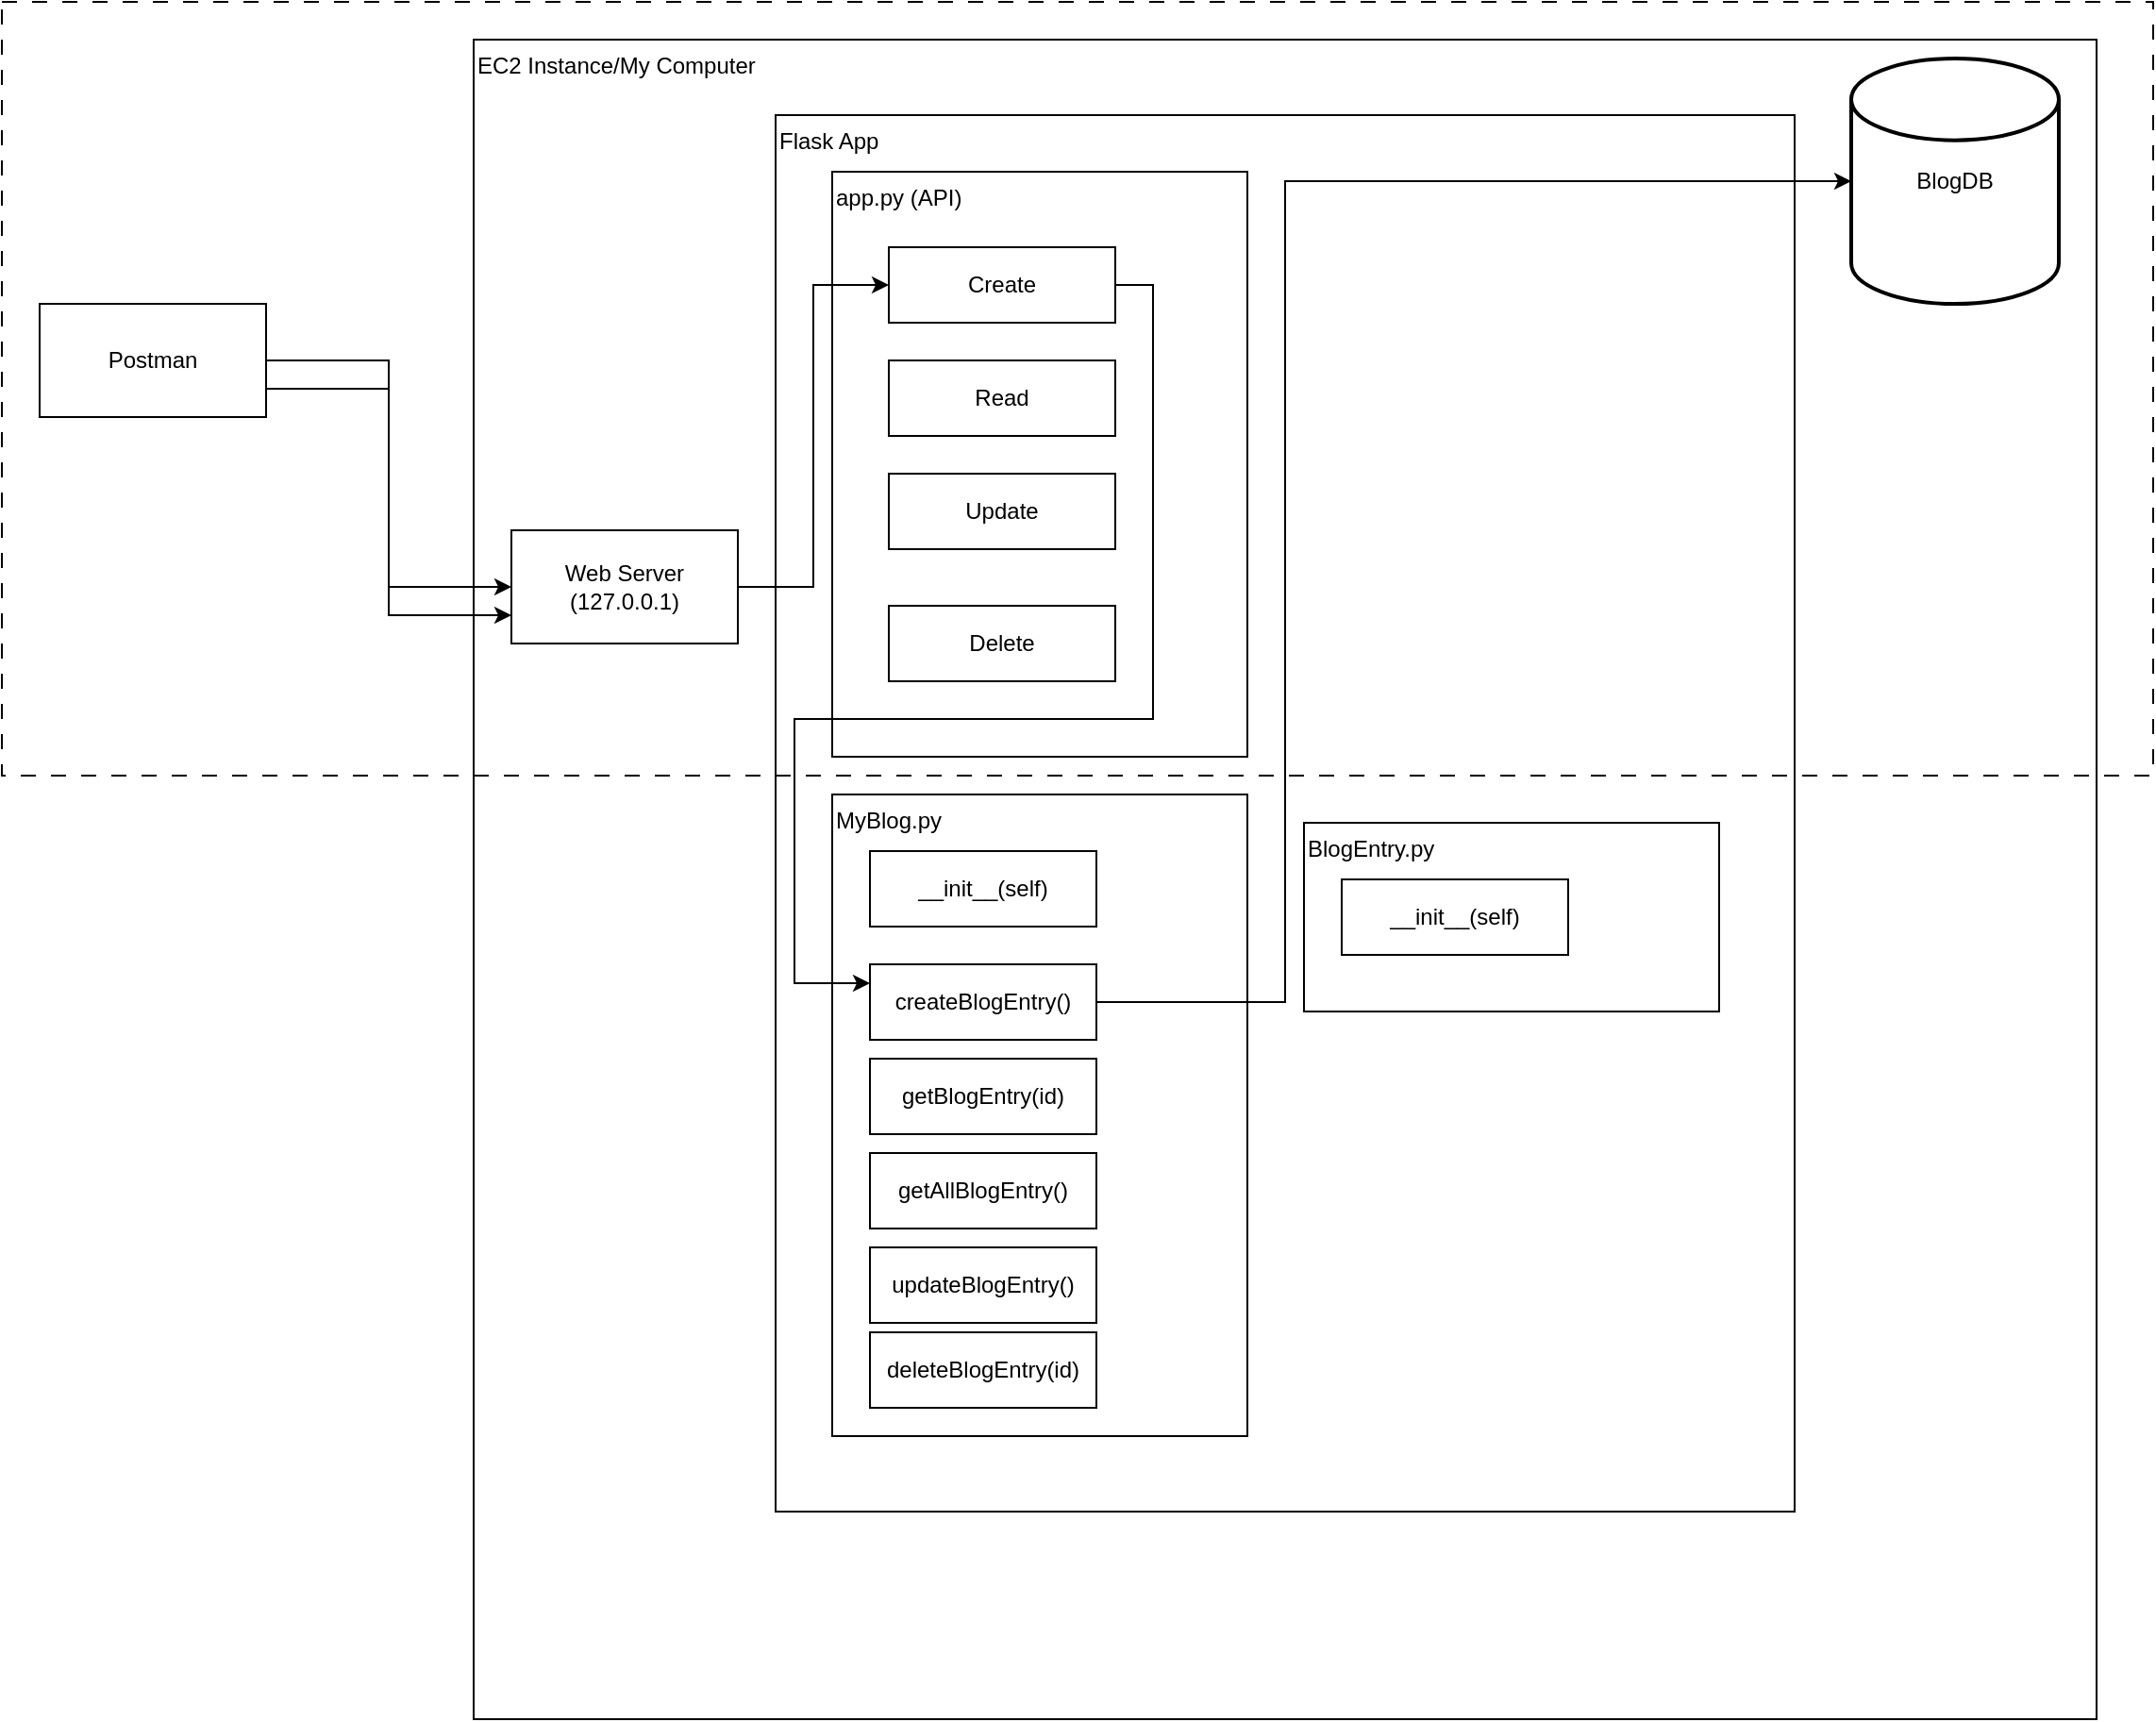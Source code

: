 <mxfile version="24.6.5" type="device">
  <diagram name="Page-1" id="QieYfTKj5buRzEFEbQVU">
    <mxGraphModel dx="2213" dy="1983" grid="1" gridSize="10" guides="1" tooltips="1" connect="1" arrows="1" fold="1" page="1" pageScale="1" pageWidth="850" pageHeight="1100" math="0" shadow="0">
      <root>
        <mxCell id="0" />
        <mxCell id="1" parent="0" />
        <mxCell id="ZfjMFgGLk0BVh37HIpzJ-7" value="EC2 Instance/My Computer" style="rounded=0;whiteSpace=wrap;html=1;verticalAlign=top;align=left;" vertex="1" parent="1">
          <mxGeometry x="-70" width="860" height="890" as="geometry" />
        </mxCell>
        <mxCell id="ZfjMFgGLk0BVh37HIpzJ-1" value="Flask App" style="rounded=0;whiteSpace=wrap;html=1;align=left;verticalAlign=top;" vertex="1" parent="1">
          <mxGeometry x="90" y="40" width="540" height="740" as="geometry" />
        </mxCell>
        <mxCell id="ZfjMFgGLk0BVh37HIpzJ-2" value="BlogDB" style="strokeWidth=2;html=1;shape=mxgraph.flowchart.database;whiteSpace=wrap;" vertex="1" parent="1">
          <mxGeometry x="660" y="10" width="110" height="130" as="geometry" />
        </mxCell>
        <mxCell id="ZfjMFgGLk0BVh37HIpzJ-6" value="Postman" style="rounded=0;whiteSpace=wrap;html=1;" vertex="1" parent="1">
          <mxGeometry x="-300" y="140" width="120" height="60" as="geometry" />
        </mxCell>
        <mxCell id="ZfjMFgGLk0BVh37HIpzJ-14" value="" style="group" vertex="1" connectable="0" parent="1">
          <mxGeometry x="120" y="70" width="220" height="310" as="geometry" />
        </mxCell>
        <mxCell id="ZfjMFgGLk0BVh37HIpzJ-3" value="app.py (API)" style="rounded=0;whiteSpace=wrap;html=1;verticalAlign=top;align=left;" vertex="1" parent="ZfjMFgGLk0BVh37HIpzJ-14">
          <mxGeometry width="220" height="310" as="geometry" />
        </mxCell>
        <mxCell id="ZfjMFgGLk0BVh37HIpzJ-9" value="Create" style="rounded=0;whiteSpace=wrap;html=1;" vertex="1" parent="ZfjMFgGLk0BVh37HIpzJ-14">
          <mxGeometry x="30" y="40" width="120" height="40" as="geometry" />
        </mxCell>
        <mxCell id="ZfjMFgGLk0BVh37HIpzJ-10" value="Read" style="rounded=0;whiteSpace=wrap;html=1;" vertex="1" parent="ZfjMFgGLk0BVh37HIpzJ-14">
          <mxGeometry x="30" y="100" width="120" height="40" as="geometry" />
        </mxCell>
        <mxCell id="ZfjMFgGLk0BVh37HIpzJ-11" value="Update" style="rounded=0;whiteSpace=wrap;html=1;" vertex="1" parent="ZfjMFgGLk0BVh37HIpzJ-14">
          <mxGeometry x="30" y="160" width="120" height="40" as="geometry" />
        </mxCell>
        <mxCell id="ZfjMFgGLk0BVh37HIpzJ-12" value="Delete" style="rounded=0;whiteSpace=wrap;html=1;" vertex="1" parent="ZfjMFgGLk0BVh37HIpzJ-14">
          <mxGeometry x="30" y="230" width="120" height="40" as="geometry" />
        </mxCell>
        <mxCell id="ZfjMFgGLk0BVh37HIpzJ-15" value="" style="group" vertex="1" connectable="0" parent="1">
          <mxGeometry x="370" y="415" width="220" height="270" as="geometry" />
        </mxCell>
        <mxCell id="ZfjMFgGLk0BVh37HIpzJ-4" value="BlogEntry.py" style="rounded=0;whiteSpace=wrap;html=1;verticalAlign=top;align=left;" vertex="1" parent="ZfjMFgGLk0BVh37HIpzJ-15">
          <mxGeometry width="220" height="100" as="geometry" />
        </mxCell>
        <mxCell id="ZfjMFgGLk0BVh37HIpzJ-13" value="__init__(self)" style="rounded=0;whiteSpace=wrap;html=1;" vertex="1" parent="ZfjMFgGLk0BVh37HIpzJ-15">
          <mxGeometry x="20" y="30" width="120" height="40" as="geometry" />
        </mxCell>
        <mxCell id="ZfjMFgGLk0BVh37HIpzJ-16" value="MyBlog.py" style="rounded=0;whiteSpace=wrap;html=1;verticalAlign=top;align=left;" vertex="1" parent="1">
          <mxGeometry x="120" y="400" width="220" height="340" as="geometry" />
        </mxCell>
        <mxCell id="ZfjMFgGLk0BVh37HIpzJ-17" value="__init__(self)" style="rounded=0;whiteSpace=wrap;html=1;" vertex="1" parent="1">
          <mxGeometry x="140" y="430" width="120" height="40" as="geometry" />
        </mxCell>
        <mxCell id="ZfjMFgGLk0BVh37HIpzJ-18" value="getBlogEntry(id)" style="rounded=0;whiteSpace=wrap;html=1;" vertex="1" parent="1">
          <mxGeometry x="140" y="540" width="120" height="40" as="geometry" />
        </mxCell>
        <mxCell id="ZfjMFgGLk0BVh37HIpzJ-19" value="getAllBlogEntry()" style="rounded=0;whiteSpace=wrap;html=1;" vertex="1" parent="1">
          <mxGeometry x="140" y="590" width="120" height="40" as="geometry" />
        </mxCell>
        <mxCell id="ZfjMFgGLk0BVh37HIpzJ-20" value="updateBlogEntry()" style="rounded=0;whiteSpace=wrap;html=1;" vertex="1" parent="1">
          <mxGeometry x="140" y="640" width="120" height="40" as="geometry" />
        </mxCell>
        <mxCell id="ZfjMFgGLk0BVh37HIpzJ-21" value="createBlogEntry()" style="rounded=0;whiteSpace=wrap;html=1;" vertex="1" parent="1">
          <mxGeometry x="140" y="490" width="120" height="40" as="geometry" />
        </mxCell>
        <mxCell id="ZfjMFgGLk0BVh37HIpzJ-22" value="deleteBlogEntry(id)" style="rounded=0;whiteSpace=wrap;html=1;" vertex="1" parent="1">
          <mxGeometry x="140" y="685" width="120" height="40" as="geometry" />
        </mxCell>
        <mxCell id="ZfjMFgGLk0BVh37HIpzJ-23" style="edgeStyle=orthogonalEdgeStyle;rounded=0;orthogonalLoop=1;jettySize=auto;html=1;exitX=1;exitY=0.5;exitDx=0;exitDy=0;entryX=0;entryY=0.5;entryDx=0;entryDy=0;" edge="1" parent="1" source="ZfjMFgGLk0BVh37HIpzJ-6" target="ZfjMFgGLk0BVh37HIpzJ-27">
          <mxGeometry relative="1" as="geometry" />
        </mxCell>
        <mxCell id="ZfjMFgGLk0BVh37HIpzJ-24" style="edgeStyle=orthogonalEdgeStyle;rounded=0;orthogonalLoop=1;jettySize=auto;html=1;exitX=1;exitY=0.75;exitDx=0;exitDy=0;entryX=0;entryY=0.75;entryDx=0;entryDy=0;" edge="1" parent="1" source="ZfjMFgGLk0BVh37HIpzJ-6" target="ZfjMFgGLk0BVh37HIpzJ-27">
          <mxGeometry relative="1" as="geometry" />
        </mxCell>
        <mxCell id="ZfjMFgGLk0BVh37HIpzJ-25" style="edgeStyle=orthogonalEdgeStyle;rounded=0;orthogonalLoop=1;jettySize=auto;html=1;exitX=1;exitY=0.5;exitDx=0;exitDy=0;entryX=0;entryY=0.25;entryDx=0;entryDy=0;" edge="1" parent="1" source="ZfjMFgGLk0BVh37HIpzJ-9" target="ZfjMFgGLk0BVh37HIpzJ-21">
          <mxGeometry relative="1" as="geometry">
            <Array as="points">
              <mxPoint x="290" y="130" />
              <mxPoint x="290" y="360" />
              <mxPoint x="100" y="360" />
              <mxPoint x="100" y="500" />
            </Array>
          </mxGeometry>
        </mxCell>
        <mxCell id="ZfjMFgGLk0BVh37HIpzJ-26" style="edgeStyle=orthogonalEdgeStyle;rounded=0;orthogonalLoop=1;jettySize=auto;html=1;exitX=1;exitY=0.5;exitDx=0;exitDy=0;entryX=0;entryY=0.5;entryDx=0;entryDy=0;entryPerimeter=0;" edge="1" parent="1" source="ZfjMFgGLk0BVh37HIpzJ-21" target="ZfjMFgGLk0BVh37HIpzJ-2">
          <mxGeometry relative="1" as="geometry">
            <Array as="points">
              <mxPoint x="360" y="510" />
              <mxPoint x="360" y="75" />
            </Array>
          </mxGeometry>
        </mxCell>
        <mxCell id="ZfjMFgGLk0BVh37HIpzJ-28" style="edgeStyle=orthogonalEdgeStyle;rounded=0;orthogonalLoop=1;jettySize=auto;html=1;exitX=1;exitY=0.5;exitDx=0;exitDy=0;entryX=0;entryY=0.5;entryDx=0;entryDy=0;" edge="1" parent="1" source="ZfjMFgGLk0BVh37HIpzJ-27" target="ZfjMFgGLk0BVh37HIpzJ-9">
          <mxGeometry relative="1" as="geometry" />
        </mxCell>
        <mxCell id="ZfjMFgGLk0BVh37HIpzJ-27" value="Web Server&lt;div&gt;(127.0.0.1)&lt;/div&gt;" style="rounded=0;whiteSpace=wrap;html=1;" vertex="1" parent="1">
          <mxGeometry x="-50" y="260" width="120" height="60" as="geometry" />
        </mxCell>
        <mxCell id="ZfjMFgGLk0BVh37HIpzJ-29" value="" style="rounded=0;whiteSpace=wrap;html=1;fillColor=none;dashed=1;dashPattern=8 8;shadow=0;" vertex="1" parent="1">
          <mxGeometry x="-320" y="-20" width="1140" height="410" as="geometry" />
        </mxCell>
      </root>
    </mxGraphModel>
  </diagram>
</mxfile>
